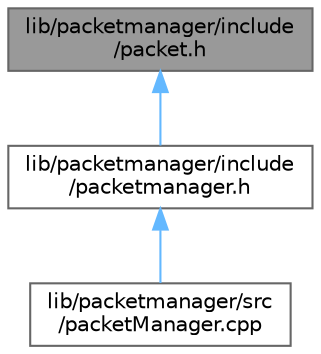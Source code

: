 digraph "lib/packetmanager/include/packet.h"
{
 // LATEX_PDF_SIZE
  bgcolor="transparent";
  edge [fontname=Helvetica,fontsize=10,labelfontname=Helvetica,labelfontsize=10];
  node [fontname=Helvetica,fontsize=10,shape=box,height=0.2,width=0.4];
  Node1 [id="Node000001",label="lib/packetmanager/include\l/packet.h",height=0.2,width=0.4,color="gray40", fillcolor="grey60", style="filled", fontcolor="black",tooltip=" "];
  Node1 -> Node2 [id="edge1_Node000001_Node000002",dir="back",color="steelblue1",style="solid",tooltip=" "];
  Node2 [id="Node000002",label="lib/packetmanager/include\l/packetmanager.h",height=0.2,width=0.4,color="grey40", fillcolor="white", style="filled",URL="$packetmanager_8h.html",tooltip=" "];
  Node2 -> Node3 [id="edge2_Node000002_Node000003",dir="back",color="steelblue1",style="solid",tooltip=" "];
  Node3 [id="Node000003",label="lib/packetmanager/src\l/packetManager.cpp",height=0.2,width=0.4,color="grey40", fillcolor="white", style="filled",URL="$packetManager_8cpp.html",tooltip=" "];
}
